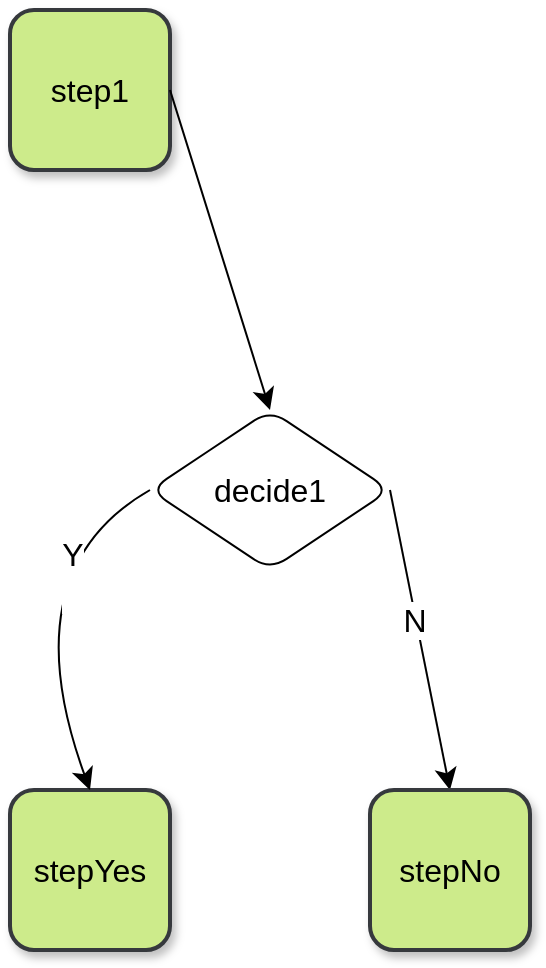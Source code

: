 <mxfile version="21.3.8">
  <diagram name="Page-1" id="9joIeb1uRG-SF69K-jIZ">
    <mxGraphModel dx="788" dy="520" grid="1" gridSize="10" guides="1" tooltips="1" connect="1" arrows="1" fold="1" page="1" pageScale="1" pageWidth="850" pageHeight="1100" math="0" shadow="0">
      <root>
        <mxCell id="0" />
        <mxCell id="1" parent="0" />
        <mxCell id="Tp62kste8WWrNMv_PsL1-1" value="step1" style="whiteSpace=wrap;html=1;aspect=fixed;fontSize=16;rounded=1;shadow=1;fillColor=#cdeb8b;strokeColor=#36393d;strokeWidth=2;labelBorderColor=none;perimeter=rectanglePerimeter;backgroundOutline=0;" parent="1" vertex="1">
          <mxGeometry x="260" y="20" width="80" height="80" as="geometry" />
        </mxCell>
        <mxCell id="Tp62kste8WWrNMv_PsL1-2" value="stepYes" style="whiteSpace=wrap;html=1;aspect=fixed;fontSize=16;rounded=1;shadow=1;fillColor=#cdeb8b;strokeColor=#36393d;strokeWidth=2;labelBorderColor=none;perimeter=rectanglePerimeter;backgroundOutline=0;" parent="1" vertex="1">
          <mxGeometry x="260" y="410" width="80" height="80" as="geometry" />
        </mxCell>
        <mxCell id="rLPEhlvAP-luuwMHtVtg-4" style="edgeStyle=none;curved=1;rounded=1;orthogonalLoop=1;jettySize=auto;html=1;exitX=1;exitY=0.5;exitDx=0;exitDy=0;fontSize=12;startSize=8;endSize=8;entryX=0.5;entryY=0;entryDx=0;entryDy=0;" edge="1" parent="1" source="rLPEhlvAP-luuwMHtVtg-2" target="rLPEhlvAP-luuwMHtVtg-7">
          <mxGeometry relative="1" as="geometry">
            <mxPoint x="420" y="200" as="targetPoint" />
          </mxGeometry>
        </mxCell>
        <mxCell id="rLPEhlvAP-luuwMHtVtg-9" value="N" style="edgeLabel;html=1;align=center;verticalAlign=middle;resizable=0;points=[];fontSize=16;" vertex="1" connectable="0" parent="rLPEhlvAP-luuwMHtVtg-4">
          <mxGeometry x="-0.136" y="-1" relative="1" as="geometry">
            <mxPoint as="offset" />
          </mxGeometry>
        </mxCell>
        <mxCell id="rLPEhlvAP-luuwMHtVtg-5" value="" style="edgeStyle=none;curved=1;rounded=1;orthogonalLoop=1;jettySize=auto;html=1;exitX=1;exitY=0.5;exitDx=0;exitDy=0;entryX=0.5;entryY=0;entryDx=0;entryDy=0;fontSize=12;startSize=8;endSize=8;" edge="1" parent="1" source="Tp62kste8WWrNMv_PsL1-1" target="rLPEhlvAP-luuwMHtVtg-2">
          <mxGeometry relative="1" as="geometry">
            <mxPoint x="340" y="60" as="sourcePoint" />
            <mxPoint x="260" y="450" as="targetPoint" />
          </mxGeometry>
        </mxCell>
        <mxCell id="rLPEhlvAP-luuwMHtVtg-6" style="edgeStyle=none;curved=1;rounded=1;orthogonalLoop=1;jettySize=auto;html=1;exitX=0;exitY=0.5;exitDx=0;exitDy=0;entryX=0.5;entryY=0;entryDx=0;entryDy=0;fontSize=12;startSize=8;endSize=8;" edge="1" parent="1" source="rLPEhlvAP-luuwMHtVtg-2" target="Tp62kste8WWrNMv_PsL1-2">
          <mxGeometry relative="1" as="geometry">
            <Array as="points">
              <mxPoint x="260" y="300" />
            </Array>
          </mxGeometry>
        </mxCell>
        <mxCell id="rLPEhlvAP-luuwMHtVtg-8" value="&lt;div&gt;Y&lt;/div&gt;&lt;div&gt;&lt;br&gt;&lt;/div&gt;" style="edgeLabel;html=1;align=center;verticalAlign=middle;resizable=0;points=[];fontSize=16;" vertex="1" connectable="0" parent="rLPEhlvAP-luuwMHtVtg-6">
          <mxGeometry x="-0.447" y="17" relative="1" as="geometry">
            <mxPoint as="offset" />
          </mxGeometry>
        </mxCell>
        <mxCell id="rLPEhlvAP-luuwMHtVtg-2" value="decide1" style="rhombus;whiteSpace=wrap;html=1;fontSize=16;rounded=1;" vertex="1" parent="1">
          <mxGeometry x="330" y="220" width="120" height="80" as="geometry" />
        </mxCell>
        <mxCell id="rLPEhlvAP-luuwMHtVtg-7" value="stepNo" style="whiteSpace=wrap;html=1;aspect=fixed;fontSize=16;rounded=1;shadow=1;fillColor=#cdeb8b;strokeColor=#36393d;strokeWidth=2;labelBorderColor=none;perimeter=rectanglePerimeter;backgroundOutline=0;" vertex="1" parent="1">
          <mxGeometry x="440" y="410" width="80" height="80" as="geometry" />
        </mxCell>
      </root>
    </mxGraphModel>
  </diagram>
</mxfile>
